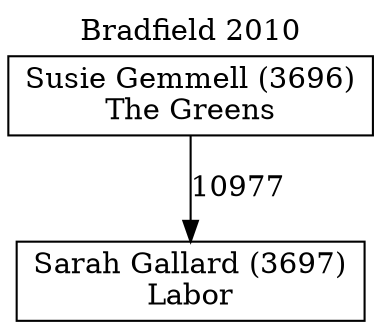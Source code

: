 // House preference flow
digraph "Sarah Gallard (3697)_Bradfield_2010" {
	graph [label="Bradfield 2010" labelloc=t mclimit=10]
	node [shape=box]
	"Sarah Gallard (3697)" [label="Sarah Gallard (3697)
Labor"]
	"Susie Gemmell (3696)" [label="Susie Gemmell (3696)
The Greens"]
	"Susie Gemmell (3696)" -> "Sarah Gallard (3697)" [label=10977]
}
